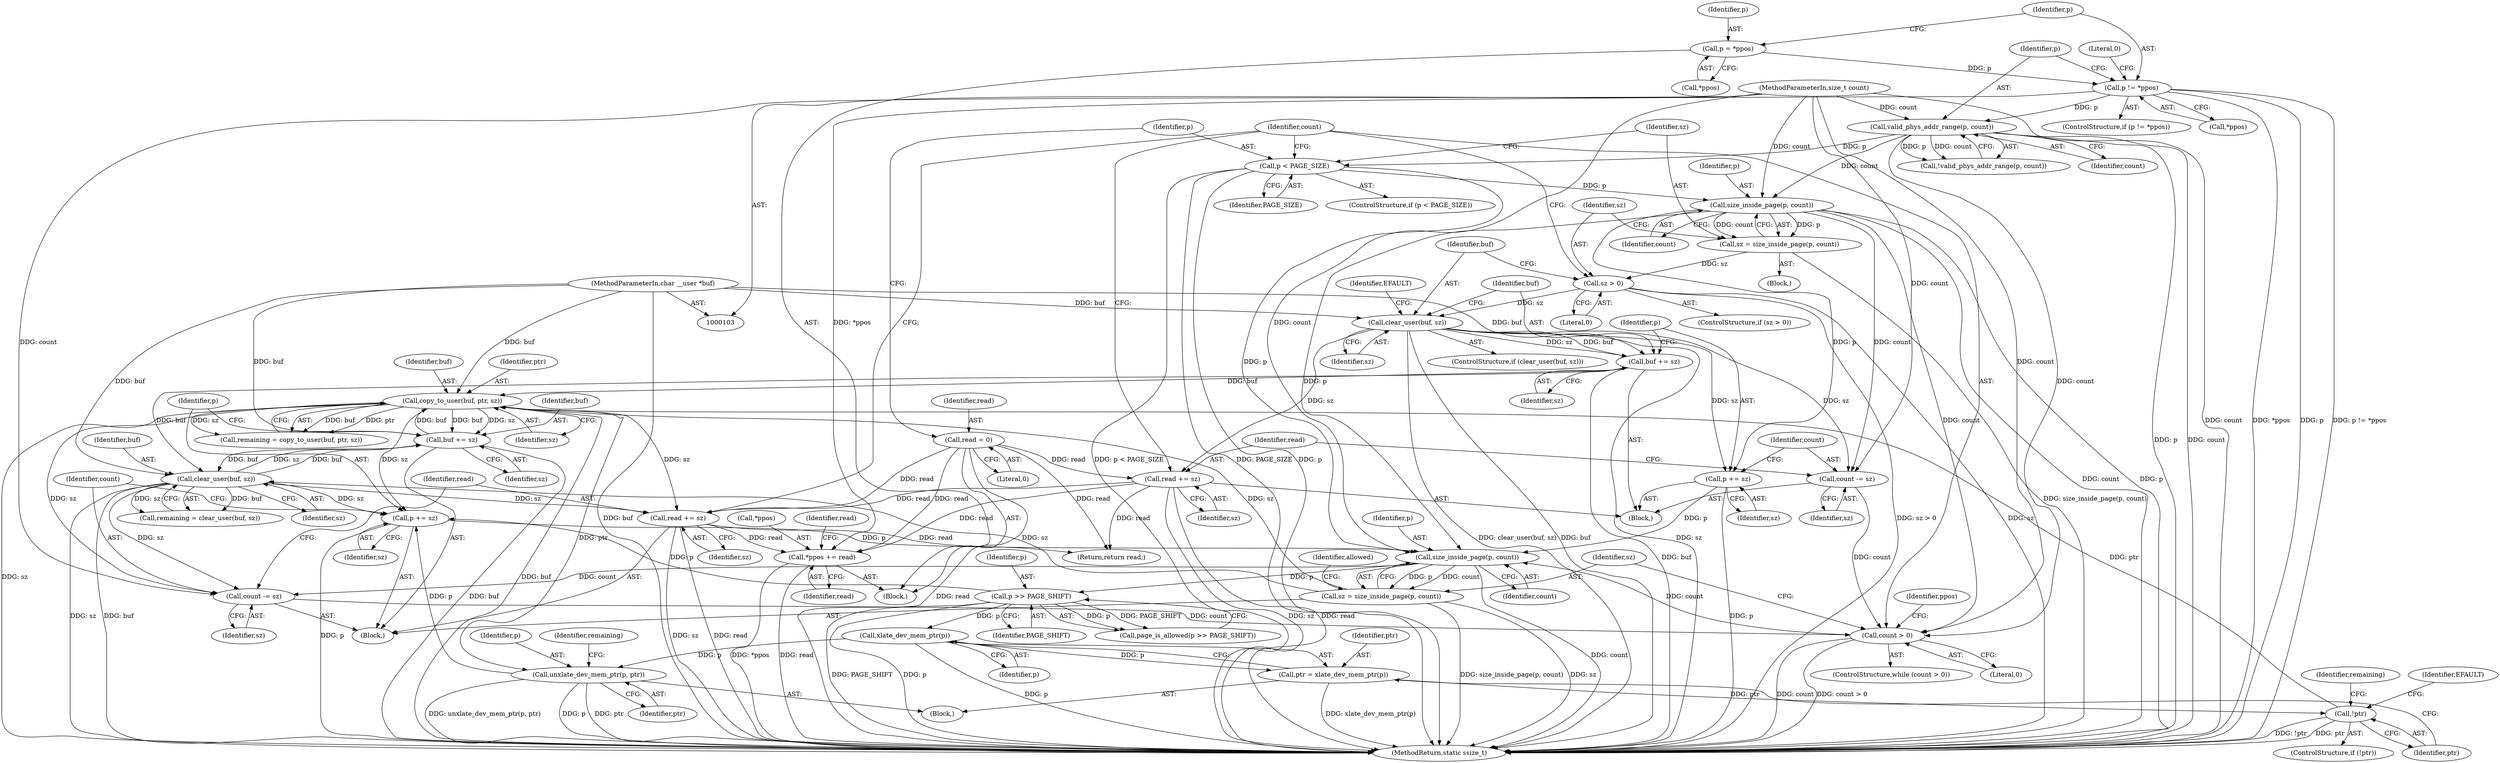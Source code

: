 digraph "0_linux_a4866aa812518ed1a37d8ea0c881dc946409de94_0@API" {
"1000241" [label="(Call,*ppos += read)"];
"1000238" [label="(Call,read += sz)"];
"1000217" [label="(Call,copy_to_user(buf, ptr, sz))"];
"1000157" [label="(Call,buf += sz)"];
"1000151" [label="(Call,clear_user(buf, sz))"];
"1000105" [label="(MethodParameterIn,char __user *buf)"];
"1000146" [label="(Call,sz > 0)"];
"1000140" [label="(Call,sz = size_inside_page(p, count))"];
"1000142" [label="(Call,size_inside_page(p, count))"];
"1000136" [label="(Call,p < PAGE_SIZE)"];
"1000126" [label="(Call,valid_phys_addr_range(p, count))"];
"1000118" [label="(Call,p != *ppos)"];
"1000110" [label="(Call,p = *ppos)"];
"1000106" [label="(MethodParameterIn,size_t count)"];
"1000229" [label="(Call,buf += sz)"];
"1000200" [label="(Call,clear_user(buf, sz))"];
"1000176" [label="(Call,sz = size_inside_page(p, count))"];
"1000178" [label="(Call,size_inside_page(p, count))"];
"1000232" [label="(Call,p += sz)"];
"1000184" [label="(Call,p >> PAGE_SHIFT)"];
"1000221" [label="(Call,unxlate_dev_mem_ptr(p, ptr))"];
"1000207" [label="(Call,xlate_dev_mem_ptr(p))"];
"1000160" [label="(Call,p += sz)"];
"1000170" [label="(Call,count > 0)"];
"1000163" [label="(Call,count -= sz)"];
"1000235" [label="(Call,count -= sz)"];
"1000210" [label="(Call,!ptr)"];
"1000205" [label="(Call,ptr = xlate_dev_mem_ptr(p))"];
"1000166" [label="(Call,read += sz)"];
"1000132" [label="(Call,read = 0)"];
"1000182" [label="(Identifier,allowed)"];
"1000242" [label="(Call,*ppos)"];
"1000243" [label="(Identifier,ppos)"];
"1000128" [label="(Identifier,count)"];
"1000220" [label="(Identifier,sz)"];
"1000151" [label="(Call,clear_user(buf, sz))"];
"1000186" [label="(Identifier,PAGE_SHIFT)"];
"1000232" [label="(Call,p += sz)"];
"1000137" [label="(Identifier,p)"];
"1000117" [label="(ControlStructure,if (p != *ppos))"];
"1000141" [label="(Identifier,sz)"];
"1000210" [label="(Call,!ptr)"];
"1000219" [label="(Identifier,ptr)"];
"1000156" [label="(Identifier,EFAULT)"];
"1000118" [label="(Call,p != *ppos)"];
"1000146" [label="(Call,sz > 0)"];
"1000211" [label="(Identifier,ptr)"];
"1000217" [label="(Call,copy_to_user(buf, ptr, sz))"];
"1000178" [label="(Call,size_inside_page(p, count))"];
"1000240" [label="(Identifier,sz)"];
"1000162" [label="(Identifier,sz)"];
"1000233" [label="(Identifier,p)"];
"1000241" [label="(Call,*ppos += read)"];
"1000179" [label="(Identifier,p)"];
"1000176" [label="(Call,sz = size_inside_page(p, count))"];
"1000132" [label="(Call,read = 0)"];
"1000170" [label="(Call,count > 0)"];
"1000145" [label="(ControlStructure,if (sz > 0))"];
"1000234" [label="(Identifier,sz)"];
"1000209" [label="(ControlStructure,if (!ptr))"];
"1000236" [label="(Identifier,count)"];
"1000123" [label="(Literal,0)"];
"1000144" [label="(Identifier,count)"];
"1000126" [label="(Call,valid_phys_addr_range(p, count))"];
"1000247" [label="(MethodReturn,static ssize_t)"];
"1000177" [label="(Identifier,sz)"];
"1000143" [label="(Identifier,p)"];
"1000167" [label="(Identifier,read)"];
"1000215" [label="(Call,remaining = copy_to_user(buf, ptr, sz))"];
"1000205" [label="(Call,ptr = xlate_dev_mem_ptr(p))"];
"1000206" [label="(Identifier,ptr)"];
"1000171" [label="(Identifier,count)"];
"1000120" [label="(Call,*ppos)"];
"1000161" [label="(Identifier,p)"];
"1000142" [label="(Call,size_inside_page(p, count))"];
"1000164" [label="(Identifier,count)"];
"1000119" [label="(Identifier,p)"];
"1000136" [label="(Call,p < PAGE_SIZE)"];
"1000160" [label="(Call,p += sz)"];
"1000169" [label="(ControlStructure,while (count > 0))"];
"1000216" [label="(Identifier,remaining)"];
"1000200" [label="(Call,clear_user(buf, sz))"];
"1000245" [label="(Return,return read;)"];
"1000168" [label="(Identifier,sz)"];
"1000149" [label="(Block,)"];
"1000244" [label="(Identifier,read)"];
"1000231" [label="(Identifier,sz)"];
"1000222" [label="(Identifier,p)"];
"1000157" [label="(Call,buf += sz)"];
"1000111" [label="(Identifier,p)"];
"1000204" [label="(Block,)"];
"1000110" [label="(Call,p = *ppos)"];
"1000148" [label="(Literal,0)"];
"1000108" [label="(Block,)"];
"1000147" [label="(Identifier,sz)"];
"1000230" [label="(Identifier,buf)"];
"1000183" [label="(Call,page_is_allowed(p >> PAGE_SHIFT))"];
"1000153" [label="(Identifier,sz)"];
"1000133" [label="(Identifier,read)"];
"1000127" [label="(Identifier,p)"];
"1000106" [label="(MethodParameterIn,size_t count)"];
"1000134" [label="(Literal,0)"];
"1000152" [label="(Identifier,buf)"];
"1000105" [label="(MethodParameterIn,char __user *buf)"];
"1000150" [label="(ControlStructure,if (clear_user(buf, sz)))"];
"1000158" [label="(Identifier,buf)"];
"1000208" [label="(Identifier,p)"];
"1000139" [label="(Block,)"];
"1000166" [label="(Call,read += sz)"];
"1000198" [label="(Call,remaining = clear_user(buf, sz))"];
"1000221" [label="(Call,unxlate_dev_mem_ptr(p, ptr))"];
"1000246" [label="(Identifier,read)"];
"1000223" [label="(Identifier,ptr)"];
"1000180" [label="(Identifier,count)"];
"1000225" [label="(Identifier,remaining)"];
"1000140" [label="(Call,sz = size_inside_page(p, count))"];
"1000165" [label="(Identifier,sz)"];
"1000184" [label="(Call,p >> PAGE_SHIFT)"];
"1000138" [label="(Identifier,PAGE_SIZE)"];
"1000135" [label="(ControlStructure,if (p < PAGE_SIZE))"];
"1000214" [label="(Identifier,EFAULT)"];
"1000237" [label="(Identifier,sz)"];
"1000229" [label="(Call,buf += sz)"];
"1000207" [label="(Call,xlate_dev_mem_ptr(p))"];
"1000159" [label="(Identifier,sz)"];
"1000125" [label="(Call,!valid_phys_addr_range(p, count))"];
"1000112" [label="(Call,*ppos)"];
"1000163" [label="(Call,count -= sz)"];
"1000235" [label="(Call,count -= sz)"];
"1000202" [label="(Identifier,sz)"];
"1000238" [label="(Call,read += sz)"];
"1000201" [label="(Identifier,buf)"];
"1000173" [label="(Block,)"];
"1000218" [label="(Identifier,buf)"];
"1000172" [label="(Literal,0)"];
"1000185" [label="(Identifier,p)"];
"1000239" [label="(Identifier,read)"];
"1000241" -> "1000108"  [label="AST: "];
"1000241" -> "1000244"  [label="CFG: "];
"1000242" -> "1000241"  [label="AST: "];
"1000244" -> "1000241"  [label="AST: "];
"1000246" -> "1000241"  [label="CFG: "];
"1000241" -> "1000247"  [label="DDG: *ppos"];
"1000241" -> "1000247"  [label="DDG: read"];
"1000238" -> "1000241"  [label="DDG: read"];
"1000166" -> "1000241"  [label="DDG: read"];
"1000132" -> "1000241"  [label="DDG: read"];
"1000118" -> "1000241"  [label="DDG: *ppos"];
"1000238" -> "1000173"  [label="AST: "];
"1000238" -> "1000240"  [label="CFG: "];
"1000239" -> "1000238"  [label="AST: "];
"1000240" -> "1000238"  [label="AST: "];
"1000171" -> "1000238"  [label="CFG: "];
"1000238" -> "1000247"  [label="DDG: read"];
"1000238" -> "1000247"  [label="DDG: sz"];
"1000217" -> "1000238"  [label="DDG: sz"];
"1000200" -> "1000238"  [label="DDG: sz"];
"1000166" -> "1000238"  [label="DDG: read"];
"1000132" -> "1000238"  [label="DDG: read"];
"1000238" -> "1000245"  [label="DDG: read"];
"1000217" -> "1000215"  [label="AST: "];
"1000217" -> "1000220"  [label="CFG: "];
"1000218" -> "1000217"  [label="AST: "];
"1000219" -> "1000217"  [label="AST: "];
"1000220" -> "1000217"  [label="AST: "];
"1000215" -> "1000217"  [label="CFG: "];
"1000217" -> "1000247"  [label="DDG: buf"];
"1000217" -> "1000247"  [label="DDG: sz"];
"1000217" -> "1000215"  [label="DDG: buf"];
"1000217" -> "1000215"  [label="DDG: ptr"];
"1000217" -> "1000215"  [label="DDG: sz"];
"1000157" -> "1000217"  [label="DDG: buf"];
"1000229" -> "1000217"  [label="DDG: buf"];
"1000105" -> "1000217"  [label="DDG: buf"];
"1000210" -> "1000217"  [label="DDG: ptr"];
"1000176" -> "1000217"  [label="DDG: sz"];
"1000217" -> "1000221"  [label="DDG: ptr"];
"1000217" -> "1000229"  [label="DDG: sz"];
"1000217" -> "1000229"  [label="DDG: buf"];
"1000217" -> "1000232"  [label="DDG: sz"];
"1000217" -> "1000235"  [label="DDG: sz"];
"1000157" -> "1000149"  [label="AST: "];
"1000157" -> "1000159"  [label="CFG: "];
"1000158" -> "1000157"  [label="AST: "];
"1000159" -> "1000157"  [label="AST: "];
"1000161" -> "1000157"  [label="CFG: "];
"1000157" -> "1000247"  [label="DDG: buf"];
"1000151" -> "1000157"  [label="DDG: sz"];
"1000151" -> "1000157"  [label="DDG: buf"];
"1000105" -> "1000157"  [label="DDG: buf"];
"1000157" -> "1000200"  [label="DDG: buf"];
"1000151" -> "1000150"  [label="AST: "];
"1000151" -> "1000153"  [label="CFG: "];
"1000152" -> "1000151"  [label="AST: "];
"1000153" -> "1000151"  [label="AST: "];
"1000156" -> "1000151"  [label="CFG: "];
"1000158" -> "1000151"  [label="CFG: "];
"1000151" -> "1000247"  [label="DDG: clear_user(buf, sz)"];
"1000151" -> "1000247"  [label="DDG: buf"];
"1000151" -> "1000247"  [label="DDG: sz"];
"1000105" -> "1000151"  [label="DDG: buf"];
"1000146" -> "1000151"  [label="DDG: sz"];
"1000151" -> "1000160"  [label="DDG: sz"];
"1000151" -> "1000163"  [label="DDG: sz"];
"1000151" -> "1000166"  [label="DDG: sz"];
"1000105" -> "1000103"  [label="AST: "];
"1000105" -> "1000247"  [label="DDG: buf"];
"1000105" -> "1000200"  [label="DDG: buf"];
"1000105" -> "1000229"  [label="DDG: buf"];
"1000146" -> "1000145"  [label="AST: "];
"1000146" -> "1000148"  [label="CFG: "];
"1000147" -> "1000146"  [label="AST: "];
"1000148" -> "1000146"  [label="AST: "];
"1000152" -> "1000146"  [label="CFG: "];
"1000171" -> "1000146"  [label="CFG: "];
"1000146" -> "1000247"  [label="DDG: sz > 0"];
"1000146" -> "1000247"  [label="DDG: sz"];
"1000140" -> "1000146"  [label="DDG: sz"];
"1000140" -> "1000139"  [label="AST: "];
"1000140" -> "1000142"  [label="CFG: "];
"1000141" -> "1000140"  [label="AST: "];
"1000142" -> "1000140"  [label="AST: "];
"1000147" -> "1000140"  [label="CFG: "];
"1000140" -> "1000247"  [label="DDG: size_inside_page(p, count)"];
"1000142" -> "1000140"  [label="DDG: p"];
"1000142" -> "1000140"  [label="DDG: count"];
"1000142" -> "1000144"  [label="CFG: "];
"1000143" -> "1000142"  [label="AST: "];
"1000144" -> "1000142"  [label="AST: "];
"1000142" -> "1000247"  [label="DDG: count"];
"1000142" -> "1000247"  [label="DDG: p"];
"1000136" -> "1000142"  [label="DDG: p"];
"1000126" -> "1000142"  [label="DDG: count"];
"1000106" -> "1000142"  [label="DDG: count"];
"1000142" -> "1000160"  [label="DDG: p"];
"1000142" -> "1000163"  [label="DDG: count"];
"1000142" -> "1000170"  [label="DDG: count"];
"1000142" -> "1000178"  [label="DDG: p"];
"1000136" -> "1000135"  [label="AST: "];
"1000136" -> "1000138"  [label="CFG: "];
"1000137" -> "1000136"  [label="AST: "];
"1000138" -> "1000136"  [label="AST: "];
"1000141" -> "1000136"  [label="CFG: "];
"1000171" -> "1000136"  [label="CFG: "];
"1000136" -> "1000247"  [label="DDG: p < PAGE_SIZE"];
"1000136" -> "1000247"  [label="DDG: PAGE_SIZE"];
"1000136" -> "1000247"  [label="DDG: p"];
"1000126" -> "1000136"  [label="DDG: p"];
"1000136" -> "1000178"  [label="DDG: p"];
"1000126" -> "1000125"  [label="AST: "];
"1000126" -> "1000128"  [label="CFG: "];
"1000127" -> "1000126"  [label="AST: "];
"1000128" -> "1000126"  [label="AST: "];
"1000125" -> "1000126"  [label="CFG: "];
"1000126" -> "1000247"  [label="DDG: p"];
"1000126" -> "1000247"  [label="DDG: count"];
"1000126" -> "1000125"  [label="DDG: p"];
"1000126" -> "1000125"  [label="DDG: count"];
"1000118" -> "1000126"  [label="DDG: p"];
"1000106" -> "1000126"  [label="DDG: count"];
"1000126" -> "1000170"  [label="DDG: count"];
"1000118" -> "1000117"  [label="AST: "];
"1000118" -> "1000120"  [label="CFG: "];
"1000119" -> "1000118"  [label="AST: "];
"1000120" -> "1000118"  [label="AST: "];
"1000123" -> "1000118"  [label="CFG: "];
"1000127" -> "1000118"  [label="CFG: "];
"1000118" -> "1000247"  [label="DDG: p != *ppos"];
"1000118" -> "1000247"  [label="DDG: *ppos"];
"1000118" -> "1000247"  [label="DDG: p"];
"1000110" -> "1000118"  [label="DDG: p"];
"1000110" -> "1000108"  [label="AST: "];
"1000110" -> "1000112"  [label="CFG: "];
"1000111" -> "1000110"  [label="AST: "];
"1000112" -> "1000110"  [label="AST: "];
"1000119" -> "1000110"  [label="CFG: "];
"1000106" -> "1000103"  [label="AST: "];
"1000106" -> "1000247"  [label="DDG: count"];
"1000106" -> "1000163"  [label="DDG: count"];
"1000106" -> "1000170"  [label="DDG: count"];
"1000106" -> "1000178"  [label="DDG: count"];
"1000106" -> "1000235"  [label="DDG: count"];
"1000229" -> "1000173"  [label="AST: "];
"1000229" -> "1000231"  [label="CFG: "];
"1000230" -> "1000229"  [label="AST: "];
"1000231" -> "1000229"  [label="AST: "];
"1000233" -> "1000229"  [label="CFG: "];
"1000229" -> "1000247"  [label="DDG: buf"];
"1000229" -> "1000200"  [label="DDG: buf"];
"1000200" -> "1000229"  [label="DDG: sz"];
"1000200" -> "1000229"  [label="DDG: buf"];
"1000200" -> "1000198"  [label="AST: "];
"1000200" -> "1000202"  [label="CFG: "];
"1000201" -> "1000200"  [label="AST: "];
"1000202" -> "1000200"  [label="AST: "];
"1000198" -> "1000200"  [label="CFG: "];
"1000200" -> "1000247"  [label="DDG: buf"];
"1000200" -> "1000247"  [label="DDG: sz"];
"1000200" -> "1000198"  [label="DDG: buf"];
"1000200" -> "1000198"  [label="DDG: sz"];
"1000176" -> "1000200"  [label="DDG: sz"];
"1000200" -> "1000232"  [label="DDG: sz"];
"1000200" -> "1000235"  [label="DDG: sz"];
"1000176" -> "1000173"  [label="AST: "];
"1000176" -> "1000178"  [label="CFG: "];
"1000177" -> "1000176"  [label="AST: "];
"1000178" -> "1000176"  [label="AST: "];
"1000182" -> "1000176"  [label="CFG: "];
"1000176" -> "1000247"  [label="DDG: size_inside_page(p, count)"];
"1000176" -> "1000247"  [label="DDG: sz"];
"1000178" -> "1000176"  [label="DDG: p"];
"1000178" -> "1000176"  [label="DDG: count"];
"1000178" -> "1000180"  [label="CFG: "];
"1000179" -> "1000178"  [label="AST: "];
"1000180" -> "1000178"  [label="AST: "];
"1000178" -> "1000247"  [label="DDG: count"];
"1000232" -> "1000178"  [label="DDG: p"];
"1000160" -> "1000178"  [label="DDG: p"];
"1000170" -> "1000178"  [label="DDG: count"];
"1000178" -> "1000184"  [label="DDG: p"];
"1000178" -> "1000235"  [label="DDG: count"];
"1000232" -> "1000173"  [label="AST: "];
"1000232" -> "1000234"  [label="CFG: "];
"1000233" -> "1000232"  [label="AST: "];
"1000234" -> "1000232"  [label="AST: "];
"1000236" -> "1000232"  [label="CFG: "];
"1000232" -> "1000247"  [label="DDG: p"];
"1000184" -> "1000232"  [label="DDG: p"];
"1000221" -> "1000232"  [label="DDG: p"];
"1000184" -> "1000183"  [label="AST: "];
"1000184" -> "1000186"  [label="CFG: "];
"1000185" -> "1000184"  [label="AST: "];
"1000186" -> "1000184"  [label="AST: "];
"1000183" -> "1000184"  [label="CFG: "];
"1000184" -> "1000247"  [label="DDG: p"];
"1000184" -> "1000247"  [label="DDG: PAGE_SHIFT"];
"1000184" -> "1000183"  [label="DDG: p"];
"1000184" -> "1000183"  [label="DDG: PAGE_SHIFT"];
"1000184" -> "1000207"  [label="DDG: p"];
"1000221" -> "1000204"  [label="AST: "];
"1000221" -> "1000223"  [label="CFG: "];
"1000222" -> "1000221"  [label="AST: "];
"1000223" -> "1000221"  [label="AST: "];
"1000225" -> "1000221"  [label="CFG: "];
"1000221" -> "1000247"  [label="DDG: ptr"];
"1000221" -> "1000247"  [label="DDG: unxlate_dev_mem_ptr(p, ptr)"];
"1000221" -> "1000247"  [label="DDG: p"];
"1000207" -> "1000221"  [label="DDG: p"];
"1000207" -> "1000205"  [label="AST: "];
"1000207" -> "1000208"  [label="CFG: "];
"1000208" -> "1000207"  [label="AST: "];
"1000205" -> "1000207"  [label="CFG: "];
"1000207" -> "1000247"  [label="DDG: p"];
"1000207" -> "1000205"  [label="DDG: p"];
"1000160" -> "1000149"  [label="AST: "];
"1000160" -> "1000162"  [label="CFG: "];
"1000161" -> "1000160"  [label="AST: "];
"1000162" -> "1000160"  [label="AST: "];
"1000164" -> "1000160"  [label="CFG: "];
"1000160" -> "1000247"  [label="DDG: p"];
"1000170" -> "1000169"  [label="AST: "];
"1000170" -> "1000172"  [label="CFG: "];
"1000171" -> "1000170"  [label="AST: "];
"1000172" -> "1000170"  [label="AST: "];
"1000177" -> "1000170"  [label="CFG: "];
"1000243" -> "1000170"  [label="CFG: "];
"1000170" -> "1000247"  [label="DDG: count"];
"1000170" -> "1000247"  [label="DDG: count > 0"];
"1000163" -> "1000170"  [label="DDG: count"];
"1000235" -> "1000170"  [label="DDG: count"];
"1000163" -> "1000149"  [label="AST: "];
"1000163" -> "1000165"  [label="CFG: "];
"1000164" -> "1000163"  [label="AST: "];
"1000165" -> "1000163"  [label="AST: "];
"1000167" -> "1000163"  [label="CFG: "];
"1000235" -> "1000173"  [label="AST: "];
"1000235" -> "1000237"  [label="CFG: "];
"1000236" -> "1000235"  [label="AST: "];
"1000237" -> "1000235"  [label="AST: "];
"1000239" -> "1000235"  [label="CFG: "];
"1000210" -> "1000209"  [label="AST: "];
"1000210" -> "1000211"  [label="CFG: "];
"1000211" -> "1000210"  [label="AST: "];
"1000214" -> "1000210"  [label="CFG: "];
"1000216" -> "1000210"  [label="CFG: "];
"1000210" -> "1000247"  [label="DDG: !ptr"];
"1000210" -> "1000247"  [label="DDG: ptr"];
"1000205" -> "1000210"  [label="DDG: ptr"];
"1000205" -> "1000204"  [label="AST: "];
"1000206" -> "1000205"  [label="AST: "];
"1000211" -> "1000205"  [label="CFG: "];
"1000205" -> "1000247"  [label="DDG: xlate_dev_mem_ptr(p)"];
"1000166" -> "1000149"  [label="AST: "];
"1000166" -> "1000168"  [label="CFG: "];
"1000167" -> "1000166"  [label="AST: "];
"1000168" -> "1000166"  [label="AST: "];
"1000171" -> "1000166"  [label="CFG: "];
"1000166" -> "1000247"  [label="DDG: sz"];
"1000166" -> "1000247"  [label="DDG: read"];
"1000132" -> "1000166"  [label="DDG: read"];
"1000166" -> "1000245"  [label="DDG: read"];
"1000132" -> "1000108"  [label="AST: "];
"1000132" -> "1000134"  [label="CFG: "];
"1000133" -> "1000132"  [label="AST: "];
"1000134" -> "1000132"  [label="AST: "];
"1000137" -> "1000132"  [label="CFG: "];
"1000132" -> "1000247"  [label="DDG: read"];
"1000132" -> "1000245"  [label="DDG: read"];
}
